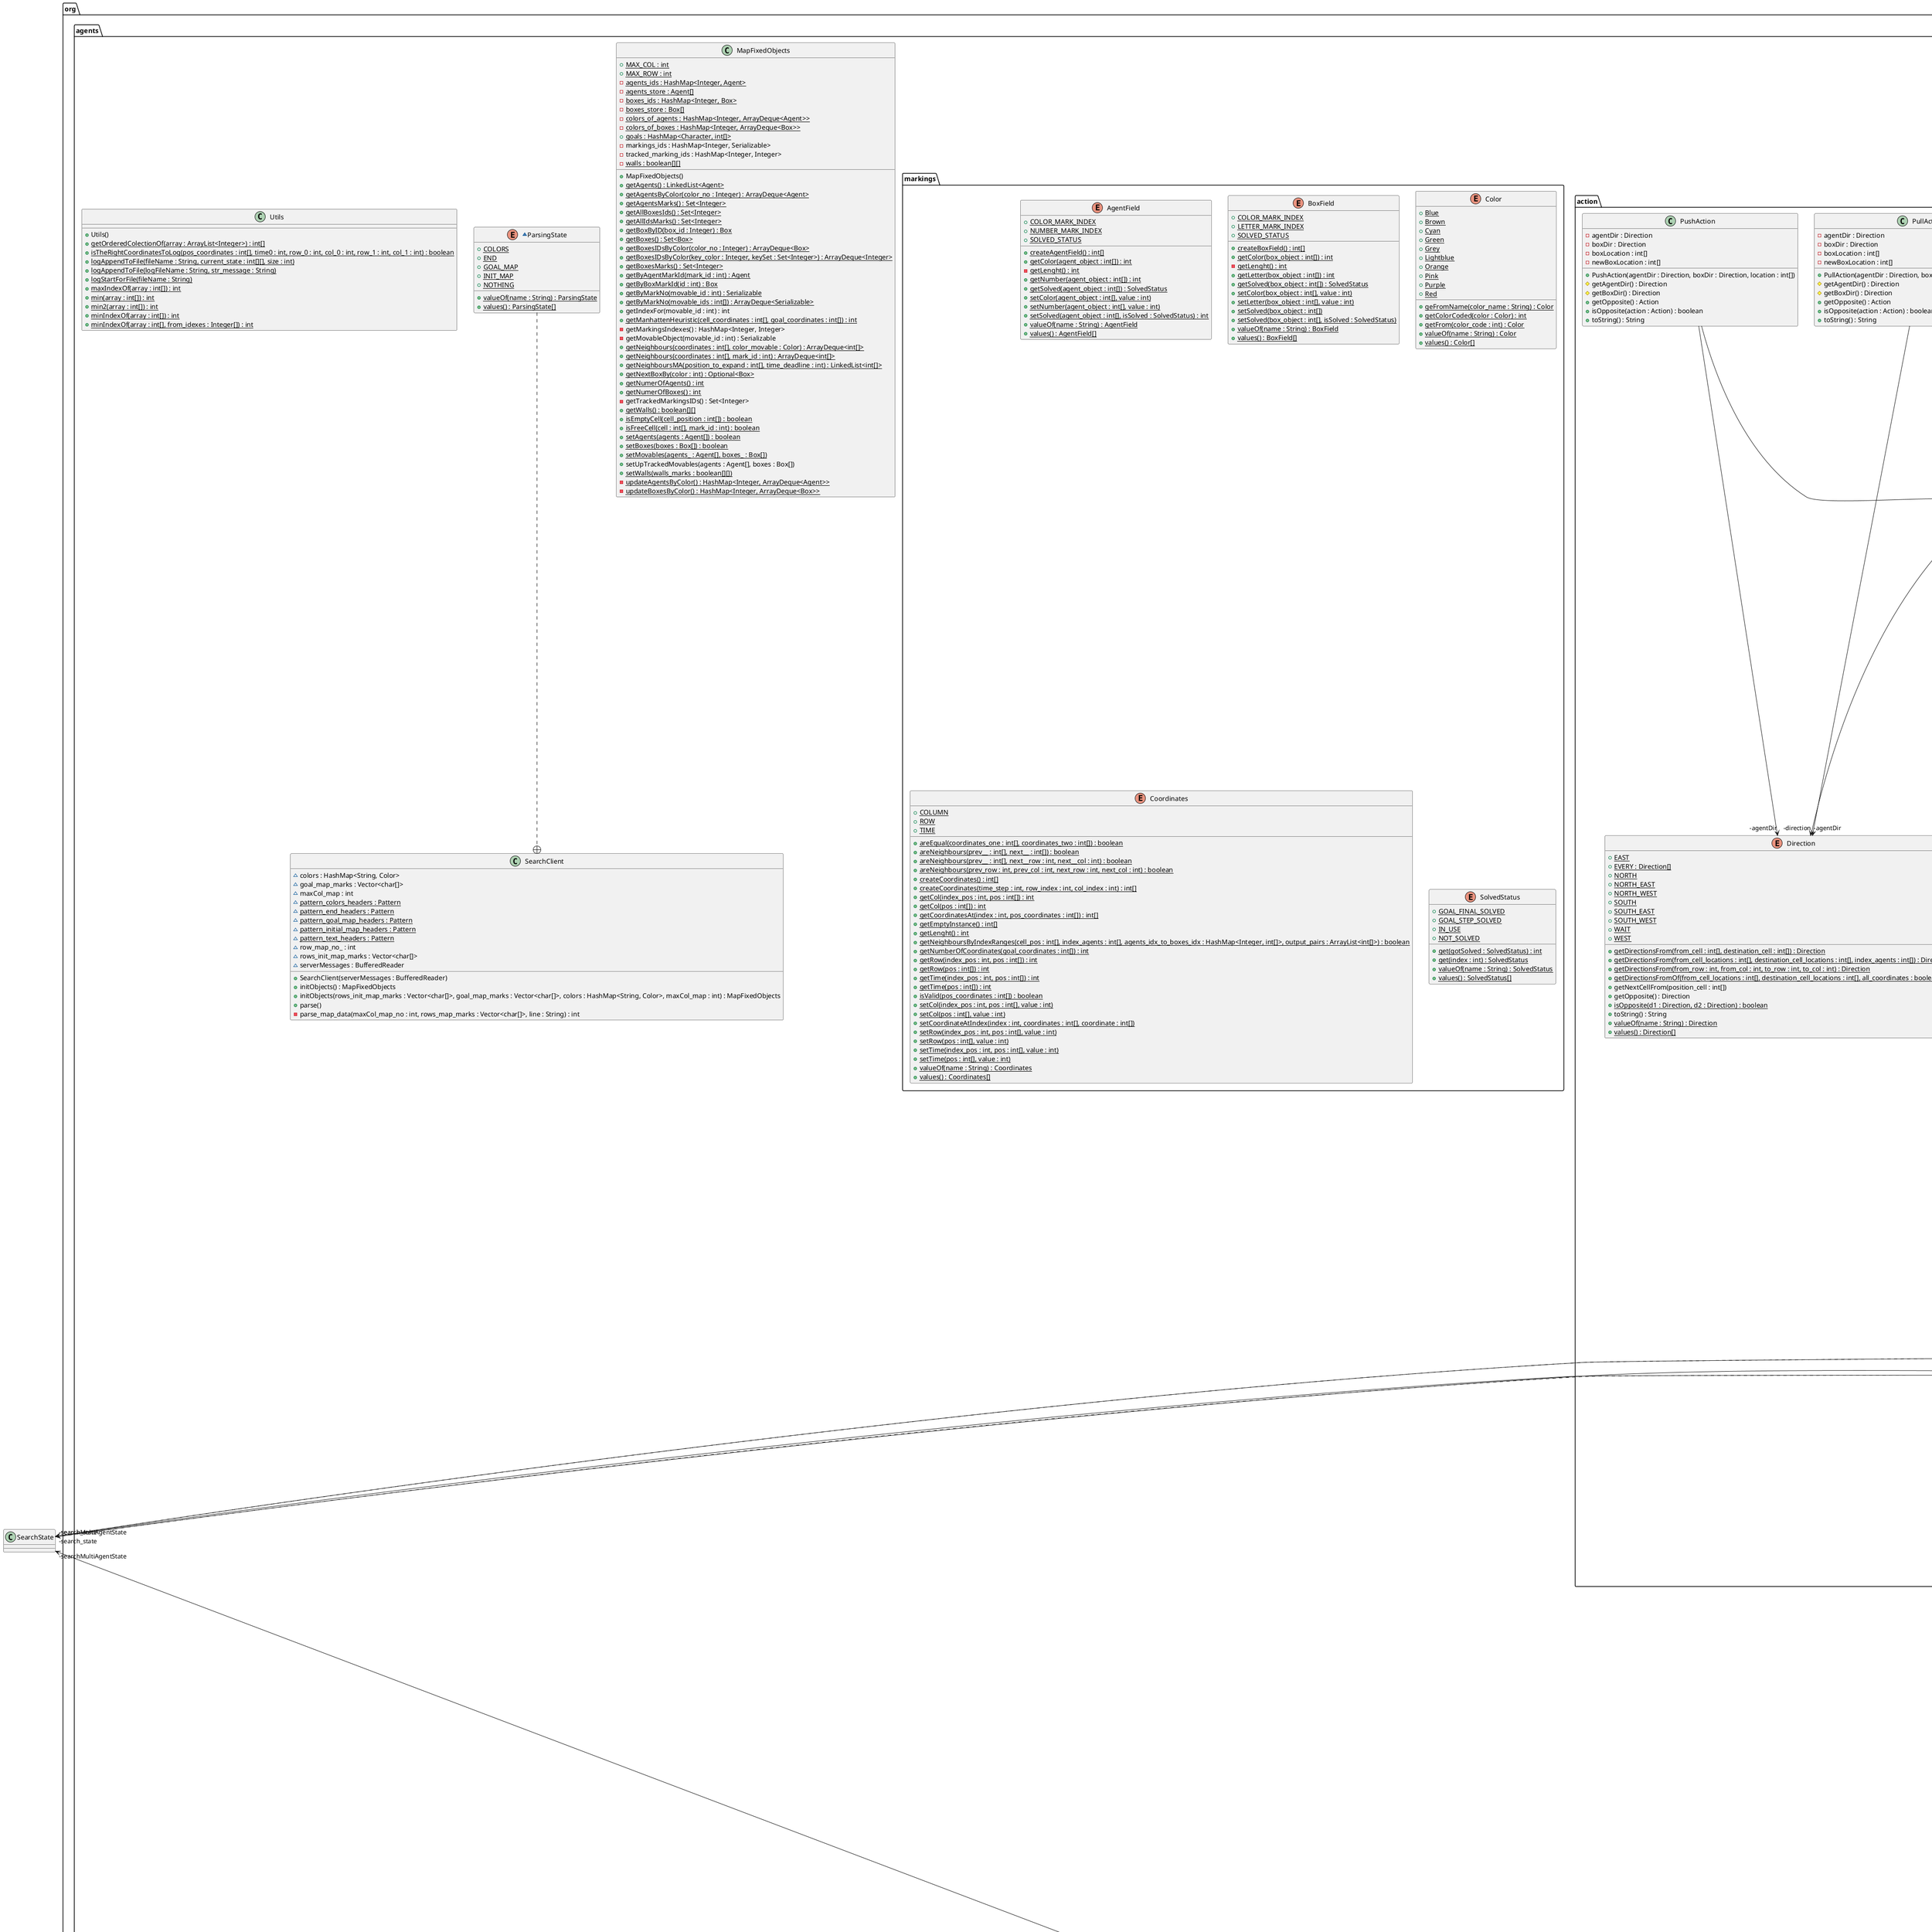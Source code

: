 @startuml
package org.agents.planning {
  class GroupIndependenceDetection {
    - colided_ids : int[]
    - conflict_avoidance_checking_rules : ConflictAvoidanceCheckingRules
    - conflict_avoidance_table : ConflictAvoidanceTable
    - first_collide : int {static}
    - group_search_strategy : GroupSearch
    - pathProcessing : PathProcessing
    - scheduling_group : SearchScheduled
    - second_collide : int {static}
    + GroupIndependenceDetection(trackedGroups : TrackedGroups)
    - getFirstColide() : int
    - getSecondColide() : int
    - isColide() : boolean
    + runIndependenceDetection() : boolean
  }
  class GroupSearch {
    - conflict_avoidance_checking_rules : ConflictAvoidanceCheckingRules
    - in_process_tracked_groups : ArrayDeque<TrackedGroups>
    - root_tracked_group : TrackedGroups
    - scheduling_group : SearchScheduled
    - search_state : SearchState
    - search_task_independence_detection : SearchTaskResult
    + GroupSearch(trackedGroups : TrackedGroups)
    + getConflictAvoidanceCheckingRules() : ConflictAvoidanceCheckingRules
    - getSearchMATaskResult(sched_group : SearchScheduled, conflicting_group : int[], conflicting_paths : int[][][]) : SearchTaskResult
    + runAgentsBoxesSearchMA(sched_group : SearchScheduled, conflicting_group : int[], conflicting_paths : int[][][]) : SearchTaskResult
    + runAgentsSearchMA(sched_group : SearchScheduled, conflicting_group : int[], conflicting_paths : int[][][]) : SearchTaskResult
    + runGroupIndependenceDetection(sched_group : SearchScheduled) : SearchTaskResult
    - runGroupIndependenceDetection(sched_group : SearchScheduled, conflicting_group : int[], conflicting_paths : int[][][]) : SearchTaskResult
    + runGroupSearch(sched_group : SearchScheduled, conflicting_group : int[], conflicting_paths : int[][][]) : SearchTaskResult
    - setNextTracked(start_group_agents : int[])
    - setSearchState(searchState : SearchState)
    - setUpIndependenceDetection()
  }
  class SearchStrategy {
    ~ avoidanceCheckingRules : ConflictAvoidanceCheckingRules
    - movablesScheduling : MovablesScheduling
    + SearchStrategy(movablesScheduling : MovablesScheduling, synchronised_time : Synchronization)
    + getPathsSequencial() : ArrayDeque<ListIterator<String>>
    + runDescenteralizedSearch() : TaskScheduled
    + runSearch(searchEngine : SearchEngineSA, movable_id : int) : SearchTaskResult
  }
}
package org.agents.action {
  abstract class Action {
    - agentLocation : int[]
    - newAgentLocation : int[]
    - type : ActionType
    # Action(type : ActionType, agentLocation : int[], newAgentLocation : int[])
    + EveryBox(agentLocation : int[], exceptAction : Action) : List<Action> {static}
    + EveryMove(agentLocation : int[], exceptAction : Action) : Stack<Action> {static}
    + getAgentLocation() : int[]
    + getNewAgentLocation() : int[]
    + getOpposite() : Action {abstract}
    + getType() : ActionType
    + isOpposite(Action) : boolean {abstract}
    + toString() : String {abstract}
  }
  enum ActionType {
    + MOVE {static}
    + PULL {static}
    + PUSH {static}
    + SKIP {static}
    + valueOf(name : String) : ActionType {static}
    + values() : ActionType[] {static}
  }
  class CellLocation {
    + CellLocation()
    - getX(point : long) : int {static}
    - getY(point : long) : int {static}
    - point(x : int, y : int) : long {static}
  }
  ~class ConflictingPair {
    + ConflictingPair(x : short, y : short)
  }
  ~class CoordinateOf3 {
    + CoordinateOf3(x : byte, y : byte, z : byte)
  }
  enum Direction {
    + EAST {static}
    + EVERY : Direction[] {static}
    + NORTH {static}
    + NORTH_EAST {static}
    + NORTH_WEST {static}
    + SOUTH {static}
    + SOUTH_EAST {static}
    + SOUTH_WEST {static}
    + WAIT {static}
    + WEST {static}
    + getDirectionsFrom(from_cell : int[], destination_cell : int[]) : Direction {static}
    + getDirectionsFrom(from_cell_locations : int[], destination_cell_locations : int[], index_agents : int[]) : Direction[] {static}
    + getDirectionsFrom(from_row : int, from_col : int, to_row : int, to_col : int) : Direction {static}
    + getDirectionsFromOf(from_cell_locations : int[], destination_cell_locations : int[], all_coordinates : boolean) : Direction[] {static}
    + getNextCellFrom(position_cell : int[])
    + getOpposite() : Direction
    + isOpposite(d1 : Direction, d2 : Direction) : boolean {static}
    + toString() : String
    + valueOf(name : String) : Direction {static}
    + values() : Direction[] {static}
  }
  class Location {
    - cell_coordinates : int[]
    + Location(cell_coordinates : int[])
    + getCoordinates() : int[]
    + getX() : int
    + getY() : int
    + newLocation(cell_position : int[], next_direction : Direction) : int[] {static}
  }
  class MoveAction {
    - direction : Direction
    + MoveAction(next_direction : Direction, cell_position : int[])
    + getOpposite() : Action
    + isOpposite(action : Action) : boolean
    + toString() : String
  }
  ~class Pair2 {
    - pair : int
    + Pair2(x : short, y : short)
    + getFirst() : short
    + getPair() : int
    + getSecond() : short
  }
  ~class PairOf3 {
    - pair : int
    + PairOf3(x : byte, y : byte, z : byte)
    + getFirst() : byte
    + getPair() : int
    + getSecond() : byte
    + getThird() : byte
  }
  class PullAction {
    - agentDir : Direction
    - boxDir : Direction
    - boxLocation : int[]
    - newBoxLocation : int[]
    + PullAction(agentDir : Direction, boxDir : Direction, location : int[])
    # getAgentDir() : Direction
    # getBoxDir() : Direction
    + getOpposite() : Action
    + isOpposite(action : Action) : boolean
    + toString() : String
  }
  class PushAction {
    - agentDir : Direction
    - boxDir : Direction
    - boxLocation : int[]
    - newBoxLocation : int[]
    + PushAction(agentDir : Direction, boxDir : Direction, location : int[])
    # getAgentDir() : Direction
    # getBoxDir() : Direction
    + getOpposite() : Action
    + isOpposite(action : Action) : boolean
    + toString() : String
  }
}
package org.agents {
  class Agent {
    - coordinates : int[]
    - goal_stop_coordinates : int[]
    - goals : ArrayDeque<int[]>
    - markings_field : int[]
    - solved_goals : ArrayList<int[]>
    + Agent(number_mark : int, color_mark : int)
    + addGoalPosition(next_goal_cell : int[])
    + getColor() : int
    + getColumnPosition() : int
    + getCoordinates() : int[]
    + getGoalStopPosition() : int[]
    + getNextGoal() : int[]
    + getNumberMark() : int
    + getRowPosition() : int
    + getSolvedStatus() : SolvedStatus
    + getTimePosition() : int
    + setCoordinatesPosition(pos_coordinates : int[])
    + setCoordinatesPosition(row : int, col : int)
    + setGoalStopPosition(goal : int[])
    + setGoalStopPosition(goal_row : int, goal_column : int)
    + setSolvedStatus(stepSolved : SolvedStatus)
    + setTimePosition(step_time : int)
    + updatePositionCoordinates() : boolean
    - valid(pos : int) : boolean
  }
  class Box {
    - COST_G : int {static}
    - COST_HEURISTIC : int {static}
    - box_costs : int[]
    - box_goal_coordinates : int[]
    - box_object : int[]
    - box_object_coordinates : int[]
    - neighbour_position : int[]
    + Box(letter_mark : char, color_mark : int)
    + addNeighbourGoal(next_goal_cell : int[])
    + getColor() : int
    + getColumnPosition() : int
    + getCoordinates() : int[]
    + getCostHeuristic() : int
    + getGoalPosition() : int[]
    + getLetterMark() : int
    + getNeighbourGoal() : int[]
    + getRowPosition() : int
    + getSolvedStatus() : SolvedStatus
    + getTimeStep() : int
    + setColumnPosition(pos : int)
    + setGoalPosition(goal_row : int, goal_column : int)
    + setRowPosition(pos : int)
    + setSolvedStatus(solvedStatus : SolvedStatus) : boolean
    + setTimeStep(step_time : int)
    - valid(pos : int) : boolean
  }
  class MapFixedObjects {
    + MAX_COL : int {static}
    + MAX_ROW : int {static}
    - agents_ids : HashMap<Integer, Agent> {static}
    - agents_store : Agent[] {static}
    - boxes_ids : HashMap<Integer, Box> {static}
    - boxes_store : Box[] {static}
    - colors_of_agents : HashMap<Integer, ArrayDeque<Agent>> {static}
    - colors_of_boxes : HashMap<Integer, ArrayDeque<Box>> {static}
    + goals : HashMap<Character, int[]> {static}
    - markings_ids : HashMap<Integer, Serializable>
    - tracked_marking_ids : HashMap<Integer, Integer>
    - walls : boolean[][] {static}
    + MapFixedObjects()
    + getAgents() : LinkedList<Agent> {static}
    + getAgentsByColor(color_no : Integer) : ArrayDeque<Agent> {static}
    + getAgentsMarks() : Set<Integer> {static}
    + getAllBoxesIds() : Set<Integer> {static}
    + getAllIdsMarks() : Set<Integer> {static}
    + getBoxByID(box_id : Integer) : Box {static}
    + getBoxes() : Set<Box> {static}
    + getBoxesIDsByColor(color_no : Integer) : ArrayDeque<Box> {static}
    + getBoxesIDsByColor(key_color : Integer, keySet : Set<Integer>) : ArrayDeque<Integer> {static}
    + getBoxesMarks() : Set<Integer> {static}
    + getByAgentMarkId(mark_id : int) : Agent {static}
    + getByBoxMarkId(id : int) : Box {static}
    + getByMarkNo(movable_id : int) : Serializable {static}
    + getByMarkNo(movable_ids : int[]) : ArrayDeque<Serializable> {static}
    + getIndexFor(movable_id : int) : int
    + getManhattenHeuristic(cell_coordinates : int[], goal_coordinates : int[]) : int {static}
    - getMarkingsIndexes() : HashMap<Integer, Integer>
    - getMovableObject(movable_id : int) : Serializable
    + getNeighbours(coordinates : int[], color_movable : Color) : ArrayDeque<int[]> {static}
    + getNeighbours(coordinates : int[], mark_id : int) : ArrayDeque<int[]> {static}
    + getNeighboursMA(position_to_expand : int[], time_deadline : int) : LinkedList<int[]> {static}
    + getNextBoxBy(color : int) : Optional<Box> {static}
    + getNumerOfAgents() : int {static}
    + getNumerOfBoxes() : int {static}
    - getTrackedMarkingsIDs() : Set<Integer>
    + getWalls() : boolean[][] {static}
    + isEmptyCell(cell_position : int[]) : boolean {static}
    + isFreeCell(cell : int[], mark_id : int) : boolean {static}
    + setAgents(agents : Agent[]) : boolean {static}
    + setBoxes(boxes : Box[]) : boolean {static}
    + setMovables(agents_ : Agent[], boxes_ : Box[]) {static}
    + setUpTrackedMovables(agents : Agent[], boxes : Box[])
    + setWalls(walls_marks : boolean[][]) {static}
    - updateAgentsByColor() : HashMap<Integer, ArrayDeque<Agent>> {static}
    - updateBoxesByColor() : HashMap<Integer, ArrayDeque<Box>> {static}
  }
  class SearchClient {
    ~ colors : HashMap<String, Color>
    ~ goal_map_marks : Vector<char[]>
    ~ maxCol_map : int
    ~ pattern_colors_headers : Pattern {static}
    ~ pattern_end_headers : Pattern {static}
    ~ pattern_goal_map_headers : Pattern {static}
    ~ pattern_initial_map_headers : Pattern {static}
    ~ pattern_text_headers : Pattern {static}
    ~ row_map_no_ : int
    ~ rows_init_map_marks : Vector<char[]>
    ~ serverMessages : BufferedReader
    + SearchClient(serverMessages : BufferedReader)
    + initObjects() : MapFixedObjects
    + initObjects(rows_init_map_marks : Vector<char[]>, goal_map_marks : Vector<char[]>, colors : HashMap<String, Color>, maxCol_map : int) : MapFixedObjects
    + parse()
    - parse_map_data(maxCol_map_no : int, rows_map_marks : Vector<char[]>, line : String) : int
  }
  ~enum ParsingState {
    + COLORS {static}
    + END {static}
    + GOAL_MAP {static}
    + INIT_MAP {static}
    + NOTHING {static}
    + valueOf(name : String) : ParsingState {static}
    + values() : ParsingState[] {static}
  }
  class Utils {
    + Utils()
    + getOrderedColectionOf(array : ArrayList<Integer>) : int[] {static}
    + isTheRightCoordinatesToLog(pos_coordinates : int[], time0 : int, row_0 : int, col_0 : int, row_1 : int, col_1 : int) : boolean {static}
    + logAppendToFile(fileName : String, current_state : int[][], size : int) {static}
    + logAppendToFile(logFileName : String, str_message : String) {static}
    + logStartForFile(fileName : String) {static}
    + maxIndexOf(array : int[]) : int {static}
    + min(array : int[]) : int {static}
    + min2(array : int[]) : int {static}
    + minIndexOf(array : int[]) : int {static}
    + minIndexOf(array : int[], from_idexes : Integer[]) : int {static}
  }
}
package org.agents.searchengine {
  class PathProcessing {
    + MoveAction : String {static}
    + PullAction : String {static}
    + PushAction : String {static}
    - clock_time : int
    + PathProcessing()
    - getBoxMoves(agent : Agent, agent_cell : int[], box_path : ArrayDeque<int[]>) : ArrayList<String>
    + getMAAgentBoxesMoves(searchTaskResult : SearchTaskResult) : ArrayList<String[]>
    - getMAAgentMoves(path : ArrayDeque<int[]>) : ArrayList<String>
    + getMAAgentMoves(path : ArrayDeque<int[]>, index_agents : int[]) : ArrayList<String[]>
    + getValidAgentsGoalCoordinates(searchTaskResult : SearchTaskResult) : int[]
    + get_moves_agent_goal(agent : Agent, searchEngine : SearchEngineSA) : ArrayList<String>
    + get_moves_agent_goal(agent : Agent, searchEngineSANormal : SearchEngineSANormal) : ArrayList<String>
    + outputPathsMA(agents_paths : ArrayDeque<int[]>) : ArrayList<String[]>
    + resetTimeSteps(new_path_one : ArrayDeque<int[]>)
    - selectCellForAgent(next_neighbours : Stream<int[]>) : int[]
  }
  class SearchEngineOD {
    - frontier : PriorityQueue<int[][]> {static}
    - path : ArrayDeque<int[]>
    ~ path_normal : ArrayDeque<int[]>
    + SearchEngineOD(scheduling_group : SearchScheduled, conflictAvoidanceCheckingRules : ConflictAvoidanceCheckingRules, searchMultiAgentState : SearchState)
    + getGoalsCoordinatesOfGroup() : int[]
    + getHeuristic(cell_coordinates : int[], goal_coordinates : int[]) : int {static}
    + getPath() : SearchTaskResult
    + getPathCost() : int
    + getStartCoordinatesOfGroup() : int[]
    + isPathFound() : boolean
    + runOperatorDecomposition()
  }
  class SearchEngineSA {
    - COST_NEXT_CELL : int {static}
    - conflict_avoidance_checking_rules : ConflictAvoidanceCheckingRules {static}
    - frontier : PriorityQueue<int[][]> {static}
    - path_found : ArrayDeque<int[]>
    ~ searched_mark_id : int {static}
    + SearchEngineSA(conflictAvoidanceCheckingRules : ConflictAvoidanceCheckingRules)
    ~ getCostCoordinate(cell_coordinate : int[], new_g_cost : int) : int {static}
    ~ getHeuristic(cell_coordinate : int[], goal_coordinate : int[]) : int {static}
    + getPath() : SearchTaskResult
    + getPathCost() : int
    - getProcessedPath() : ArrayDeque<int[]>
    + isPathFound() : boolean
    + runAstar(agent : Agent)
    + runAstar(box : Box)
    - runAstar(mark_id : int, start_coordinates : int[], goal_coordinates : int[])
  }
  enum SearchMAState {
    + ARRAYCOSTS {static}
    + ARRAYPOS {static}
    ~ createDummyState(number_movables : int) : int[][] {static}
    + createNew(cell_coordinates : int[], total_gcost : int, f_value : int) : int[][] {static}
    ~ createStartState(movables : ArrayDeque<int[]>) : int[][] {static}
    + getColumn(index_pos : int, pos : int[]) : int {static}
    - getCostsIndex() : int {static}
    + getFCost(state : int[][]) : int {static}
    + getGCost(state : int[][]) : int {static}
    - getLocationIndex() : int {static}
    + getPositionHashed(state : int[][]) : int {static}
    - getPropsLenth() : int {static}
    + getRow(index_pos : int, pos : int[]) : int {static}
    + getStateCoordinates(state : int[][]) : int[] {static}
    + getStateUpdatedOf(prev_state : int[][], coordinates_index : int, cell_coordinates : int[], time_step : int, total_gcost : int, f_value : int) : int[] {static}
    + getTime(index_pos : int, pos : int[]) : int {static}
    + getTimeStep(movable_index : int, state : int[][]) : int {static}
    + getXCoordinate(movable_index : int, state : int[][]) : int {static}
    + getYCoordinate(movable_index : int, state : int[][]) : int {static}
    - setCostF(state : int[][], f_value : int) {static}
    - setCostG(state : int[][], total_gcost : int) {static}
    + setTimeStep(state : int[][], time_step : int) {static}
    + valueOf(name : String) : SearchMAState {static}
    + values() : SearchMAState[] {static}
  }
  ~enum Costs {
    + COST_F {static}
    + COST_G {static}
    + valueOf(name : String) : Costs {static}
    + values() : Costs[] {static}
  }
  enum SearchSAState {
    + ARRAYCOSTS {static}
    + ARRAYPOS {static}
    + createDummyState() : int[][] {static}
    + createNew(cell_coordinates : int[], total_gcost : int, f_value : int) : int[][] {static}
    - getCostsIndex() : int {static}
    + getFCost(state : int[][]) : int {static}
    + getGCost(state : int[][]) : int {static}
    - getLocationIndex() : int {static}
    + getPositionHashed(state : int[][]) : int {static}
    - getPropsLenth() : int {static}
    + getStateCoordinates(state : int[][]) : int[] {static}
    + getTimeStep(state : int[][]) : int {static}
    + getXCoordinate(state : int[][]) : int {static}
    + getYCoordinate(state : int[][]) : int {static}
    - setCostF(state : int[][], f_value : int) {static}
    - setCostG(state : int[][], total_gcost : int) {static}
    + valueOf(name : String) : SearchSAState {static}
    + values() : SearchSAState[] {static}
  }
  class SearchTaskResult {
    + INDEX_OF_AGENTS : int {static}
    + INDEX_OF_GROUP : int {static}
    + START_GROUP_AGENTS : int {static}
    - agents_idxs_to_boxes_idxs : HashMap<Integer, int[]>
    - conflicts : ArrayList<int[]>
    - goals_coordinates_of_group : int[]
    - index_agents : int[]
    - path : ArrayDeque<int[]>
    - start_coordinates_of_group : int[]
    - start_group : int[]
    - total_group : int[][]
    - tracked_groups : TrackedGroups
    - unique_id : UUID
    + SearchTaskResult(path : ArrayDeque<int[]>)
    + addGoalCoordinates(goalsCoordinatesOfGroup : int[])
    + addLastConflict(last_conflicts : ArrayList<int[]>)
    + addStartCoordinates(startCoordinatesOfGroup : int[])
    + getAgentstIdxsToBoxesIdxs() : HashMap<Integer, int[]>
    + getPath() : ArrayDeque<int[]>
    + getStartGroupAgents() : int[]
    + getTotalGroup() : int[][]
    + getUUID(uniqueID : UUID) : UUID
    + setAgentstIdxsToBoxesIdxs(agentsIdxsToBoxesIdxs : HashMap<Integer, int[]>)
    + setGroup(startGroup : int[])
    + setIndexAgents(indexAgents : int[])
    + setTotalGroup(totalGroup : int[][])
    + setTrackedGroup(trackedGroups : TrackedGroups)
    + setUUID(uniqueID : UUID)
  }
  class StateSearchMAFactory {
    ~ COST_NEXT_CELL : int {static}
    + F_COST : int {static}
    + G_COST : int {static}
    + IN_HEAP : int {static}
    ~ STATE_INTERMEDIATE : int {static}
    ~ STATE_STANDARD : int {static}
    - agent_boxes_to_avoid : HashMap<Integer, Set<Integer>> {static}
    - all_agents_indexes : HashMap<Integer, Integer> {static}
    - all_agents_to_boxes : HashMap<Integer, Set<Integer>> {static}
    - all_boxes_indexes : HashMap<Integer, Integer> {static}
    - all_boxes_to_agents : HashMap<Integer, Set<Integer>> {static}
    - came_from : HashMap<int[], int[]> {static}
    - closed_states : int[][][][] {static}
    - closed_states_MA : HashMap<Integer, Integer> {static}
    - conflict_avoidance_checking_rules : ConflictAvoidanceCheckingRules {static}
    - cost_so_far : int[][][][] {static}
    - goals_coordinates : int[] {static}
    - goals_neighbours : HashMap<Integer, ArrayList<int[]>> {static}
    - group_marks_ids : int[] {static}
    - heuristic_intermediate_coordinates_output : int[] {static}
    - heuristic_standard_coordinates_output : int[] {static}
    - index_boxes : int[] {static}
    - index_map_cells : int[][] {static}
    - index_positions_to_agent_boxes_to_avoid : int[] {static}
    - intermediate_node_costs : int[][] {static}
    - list_boxes_coord_to_avoid : ArrayList<HashMap<Integer, int[]>> {static}
    ~ number_of_movables : int {static}
    ~ searchMultiAgentState : SearchState {static}
    - standard_node_costs : int[][] {static}
    - start_coordinates : int[] {static}
    - state : int[][] {static}
    + StateSearchMAFactory()
    - addPullConstraint(box_index : Integer, pull_move_cell : int[], standard_to_conflicts : ArrayList<SimulationConflict>) {static}
    + addToClosedSet(state : int[][]) {static}
    + addToClosedTimeSet(state : int[][]) {static}
    + avoidCoordinate(searchMultiAgentState : SearchState, neighbours : LinkedList<int[]>, coordinates_to_avoid : int[])
    + createClosedSet() {static}
    + createClosedTimeSet() {static}
    + createDummyState() : int[][] {static}
    + createStartState(cell_coordinates : int[], total_gcost : int) : int[][] {static}
    + createStatesCameFrom() {static}
    + expandIntermediateState(state : int[][], standard_to_conflicts : ArrayList<SimulationConflict>) : ArrayDeque<int[][]> {static}
    + expandIntermediateStateWithAgents(pos_coordinates : int[], intermediate_node_costs : int[][], standard_to_conflicts : ArrayList<SimulationConflict>) : ArrayDeque<int[][]> {static}
    + expandIntermediateStateWithAgentsAndBoxes(pos_coordinates : int[], intermediate_node_costs : int[][], standard_to_conflicts : ArrayList<SimulationConflict>) : ArrayDeque<int[][]> {static}
    + expandStandardState(state : int[][], standard_to_conflicts : ArrayList<SimulationConflict>) : ArrayDeque<int[][]> {static}
    - expandStandardStateForAgentsAndBoxesMultiple(pos_coordinates : int[], g_cost : int, f_cost : int, standard_to_conflicts : ArrayList<SimulationConflict>) : ArrayDeque<int[][]> {static}
    + expandStandardStateWithAgents(pos_coordinates : int[], standard_node_costs : int[][], standard_to_conflicts : ArrayList<SimulationConflict>) : ArrayDeque<int[][]> {static}
    + expandStandardStateWithAgentsAndBoxes(pos_coordinates : int[], standard_node_costs : int[][], standard_to_conflicts : ArrayList<SimulationConflict>) : ArrayDeque<int[][]> {static}
    - expandStateStartingWithAgents(index_to_expand : int, pos_coordinates : int[], standard_node_costs : int[][], standard_to_conflicts : ArrayList<SimulationConflict>) : ArrayDeque<int[][]> {static}
    + expandStateStartingWithBoxes(coord_to_expand : int, pos_coordinates : int[], waiting_candidates : ArrayList<Integer>, intermediate_node_costs : int[][], standard_to_conflicts : ArrayList<SimulationConflict>) : ArrayDeque<int[][]> {static}
    - getBoxesCoordToAvoid(index_to_expand : int) : HashMap<Integer, int[]> {static}
    + getBoxesToAvoid(index_to_expand : int, position_to_expand : int[], pos_coordinates : int[]) : HashMap<Integer, int[]>
    + getCameFrom(stateCoordinates : int[]) : int[] {static}
    + getCellCoordinates(state : int[][]) : int[] {static}
    + getGCost(state : int[][]) : int {static}
    + getGoalsCoordinatesGroup() : int[] {static}
    + getHeuristcOf(cell_coordinates : int[]) : int {static}
    + getHeuristcsMovablesOf(cell_coordinates : int[], heuristic_coordinates_output : int[]) : int {static}
    + getHeuristic(cell_coordinates : int[], goal_coordinates : int[]) : int {static}
    + getHeuristic(y : int, x : int, y_goal : int, x_goal : int) : int {static}
    + getStartCoordinatesGroup() : int[] {static}
    + getStartGroup() : int[] {static}
    - getStateHeuristcManhatten(cell_coordinates : int[]) : int {static}
    - getTimeStep(movable_index : int, state : int[][]) : int {static}
    - getXCoordinate(movable_index : int, state : int[][]) : int {static}
    - getYCoordinate(movable_index : int, state : int[][]) : int {static}
    + initIntermediateNodeCosts() {static}
    + initStandardNodeCosts() {static}
    + isGoal(state_coordinates : int[]) : boolean {static}
    + isInClosedSet(state : int[][]) : boolean {static}
    + isInClosedTimeSet(coordinates : int[]) : boolean {static}
    + isInCostSoFarUnused(next_pos : int[]) : boolean {static}
    + isIntermediateNode(pos_coordinates : int[]) : boolean {static}
    + isStandardNode(pos_coordinates : int[]) : boolean {static}
    + putCostSoFarUnused(state : int[][]) {static}
    + removeCameFrom(next_key2 : int[], next_key : int[]) : boolean {static}
    + setAvoidanceCheckingRules(conflictAvoidanceCheckingRules : ConflictAvoidanceCheckingRules) {static}
    + setConflictsStandardStateExpansion(index_to_expand : int, pos_coordinates : int[], cell_pos_neighbour : int[], standard_to_conflicts : ArrayList<SimulationConflict>) {static}
    - setConflictsStandardStateExpansionForAgentsAndBoxesMultiple(indexes_to_expand : ArrayList<Integer>, pos_coordinates : int[], cell_pos_neighbours : ArrayList<int[]>, standard_to_conflicts : ArrayList<SimulationConflict>) {static}
    + setIndexBoxes(indexBoxes : int[]) {static}
    + setStartGroup(start_group : int[], startCoordinates : int[], goalsCoordinates : int[], goalsNeighbours : HashMap<Integer, ArrayList<int[]>>) {static}
    - setUpAgentsWithBoxesFromGroup() {static}
    - setUpBoxesCoordToAvoid() {static}
    + updateCameFromPrevCell(came_from : HashMap<Integer, int[]>, state : int[][], previouse_coordinates : int[][]) {static}
    + updateCameFromPrevCell(state : int[][], previouse_coordinates : int[]) {static}
    + updateCameFromPrevCell2(state : int[][], previouse_coordinates : int[][]) {static}
    + updateIntermediateNodeCosts(state : int[][]) : int[][] {static}
    + updateStandardNodeCosts(state : int[][]) : int[][] {static}
    - validateNeighbourOfGoal(pos_coordinates : int[], index_to_expand : int, position_to_expand : int[], neighbours : LinkedList<int[]>) {static}
  }
  enum SearchState {
    + AGENTS_AND_BOXES {static}
    + AGENTS_ONLY {static}
    + AVOIDING_GOALS {static}
    + valueOf(name : String) : SearchState {static}
    + values() : SearchState[] {static}
  }
  ~class StateSearchSAFactory {
    + F_COST : int {static}
    + G_COST : int {static}
    + IN_HEAP : int {static}
    - closed_states : int[][][] {static}
    - cost_so_far : int[][][] {static}
    - goals_coordinates : int[] {static}
    - start_coordinates : int[] {static}
    - state : int[][] {static}
    ~ StateSearchSAFactory()
    + addToClosedSet(state : int[][]) {static}
    + createClosedSet() {static}
    + createCostSoFar() {static}
    + createDummyState() : int[][] {static}
    + createState(cell_coordinates : int[], total_gcost : int, goal_coordinates : int[]) : int[][] {static}
    + createState(cell_neighbour : int[], neighbour_gcost : int, f_value : int) : int[][] {static}
    + getCellCoordinates(state : int[][]) : int[] {static}
    + getCostSoFar(next_ : int[]) : int[] {static}
    + getGCost(state : int[][]) : int {static}
    + getGoalsCoordinatesOfGroup() : int[] {static}
    + getStartCoordinatesOfGroup() : int[] {static}
    - getTimeStep(state : int[][]) : int {static}
    - getXCoordinate(state : int[][]) : int {static}
    - getYCoordinate(state : int[][]) : int {static}
    + isGoal(state_coordinates : int[], goal_coordinates : int[]) : boolean {static}
    + isInClosedSet(coordinate : int[], new_g_cost : int) : boolean {static}
    + isInClosedSetWithDeadline(coordinates : int[]) : boolean {static}
    + isInCostSoFar(next_pos : int[]) : boolean {static}
    + isInHeap(next_ : int[][]) : boolean {static}
    + mark_state_inqueue(state : int[][], is_in_heap : boolean) {static}
    + putCostSoFar(next_pos : int[], g_cost : int, f_cost : int, is_in_heap : boolean) {static}
    + putCostSoFar(state : int[][]) {static}
    + setGoalsCoordinatesOfGroup(goalCoordinates : int[]) {static}
    + setStartCoordinatesGroup(startCoordinates : int[]) {static}
    + updateCameFromPrevCell(came_from : HashMap<int[], int[]>, state : int[][], previouse_coordinates : int[][]) {static}
  }
}
package org.agents.markings {
  enum AgentField {
    + COLOR_MARK_INDEX {static}
    + NUMBER_MARK_INDEX {static}
    + SOLVED_STATUS {static}
    + createAgentField() : int[] {static}
    + getColor(agent_object : int[]) : int {static}
    - getLenght() : int {static}
    + getNumber(agent_object : int[]) : int {static}
    + getSolved(agent_object : int[]) : SolvedStatus {static}
    + setColor(agent_object : int[], value : int) {static}
    + setNumber(agent_object : int[], value : int) {static}
    + setSolved(agent_object : int[], isSolved : SolvedStatus) : int {static}
    + valueOf(name : String) : AgentField {static}
    + values() : AgentField[] {static}
  }
  enum BoxField {
    + COLOR_MARK_INDEX {static}
    + LETTER_MARK_INDEX {static}
    + SOLVED_STATUS {static}
    + createBoxField() : int[] {static}
    + getColor(box_object : int[]) : int {static}
    - getLenght() : int {static}
    + getLetter(box_object : int[]) : int {static}
    + getSolved(box_object : int[]) : SolvedStatus {static}
    + setColor(box_object : int[], value : int) {static}
    + setLetter(box_object : int[], value : int) {static}
    + setSolved(box_object : int[]) {static}
    + setSolved(box_object : int[], isSolved : SolvedStatus) {static}
    + valueOf(name : String) : BoxField {static}
    + values() : BoxField[] {static}
  }
  enum Color {
    + Blue {static}
    + Brown {static}
    + Cyan {static}
    + Green {static}
    + Grey {static}
    + Lightblue {static}
    + Orange {static}
    + Pink {static}
    + Purple {static}
    + Red {static}
    + geFromName(color_name : String) : Color {static}
    + getColorCoded(color : Color) : int {static}
    + getFrom(color_code : int) : Color {static}
    + valueOf(name : String) : Color {static}
    + values() : Color[] {static}
  }
  enum Coordinates {
    + COLUMN {static}
    + ROW {static}
    + TIME {static}
    + areEqual(coordinates_one : int[], coordinates_two : int[]) : boolean {static}
    + areNeighbours(prev__ : int[], next__ : int[]) : boolean {static}
    + areNeighbours(prev__ : int[], next__row : int, next__col : int) : boolean {static}
    + areNeighbours(prev_row : int, prev_col : int, next_row : int, next_col : int) : boolean {static}
    + createCoordinates() : int[] {static}
    + createCoordinates(time_step : int, row_index : int, col_index : int) : int[] {static}
    + getCol(index_pos : int, pos : int[]) : int {static}
    + getCol(pos : int[]) : int {static}
    + getCoordinatesAt(index : int, pos_coordinates : int[]) : int[] {static}
    + getEmptyInstance() : int[] {static}
    + getLenght() : int {static}
    + getNeighboursByIndexRanges(cell_pos : int[], index_agents : int[], agents_idx_to_boxes_idx : HashMap<Integer, int[]>, output_pairs : ArrayList<int[]>) : boolean {static}
    + getNumberOfCoordinates(goal_coordinates : int[]) : int {static}
    + getRow(index_pos : int, pos : int[]) : int {static}
    + getRow(pos : int[]) : int {static}
    + getTime(index_pos : int, pos : int[]) : int {static}
    + getTime(pos : int[]) : int {static}
    + isValid(pos_coordinates : int[]) : boolean {static}
    + setCol(index_pos : int, pos : int[], value : int) {static}
    + setCol(pos : int[], value : int) {static}
    + setCoordinateAtIndex(index : int, coordinates : int[], coordinate : int[]) {static}
    + setRow(index_pos : int, pos : int[], value : int) {static}
    + setRow(pos : int[], value : int) {static}
    + setTime(index_pos : int, pos : int[], value : int) {static}
    + setTime(pos : int[], value : int) {static}
    + valueOf(name : String) : Coordinates {static}
    + values() : Coordinates[] {static}
  }
  enum SolvedStatus {
    + GOAL_FINAL_SOLVED {static}
    + GOAL_STEP_SOLVED {static}
    + IN_USE {static}
    + NOT_SOLVED {static}
    + get(gotSolved : SolvedStatus) : int {static}
    + get(index : int) : SolvedStatus {static}
    + valueOf(name : String) : SolvedStatus {static}
    + values() : SolvedStatus[] {static}
  }
}
package org.agents.searchengine.normal {
  class SearchEngineSANormal {
    - COST_NEXT_CELL : int {static}
    - conflict_avoidance_checking_rules : ConflictAvoidanceCheckingRules {static}
    - frontier : PriorityQueue<int[][]> {static}
    - path : ArrayDeque<int[]>
    ~ searched_mark_id : int {static}
    + SearchEngineSANormal(conflictAvoidanceCheckingRules : ConflictAvoidanceCheckingRules)
    ~ getCostCoordinate(cell_coordinate : int[], new_g_cost : int) : int {static}
    ~ getHeuristic(cell_coordinate : int[], goal_coordinate : int[]) : int {static}
    + getPath() : ArrayDeque<int[]>
    + getPathCost() : int
    + isPathFound() : boolean
    + runAstar(agent : Agent)
    + runAstar(box : Box)
    - runAstar(mark_id : int, start_coordinates : int[], goal_coordinates : int[])
  }
  enum SearchSAStateNormal {
    + ARRAYCOSTS {static}
    + ARRAYPOS {static}
    + createDummyState() : int[][] {static}
    + createNew(cell_coordinates : int[], total_gcost : int, f_value : int) : int[][] {static}
    - getCostsIndex() : int {static}
    + getFCost(state : int[][]) : int {static}
    + getGCost(state : int[][]) : int {static}
    - getLocationIndex() : int {static}
    + getPositionHashed(state : int[][]) : int {static}
    - getPropsLenth() : int {static}
    + getStateCoordinates(state : int[][]) : int[] {static}
    + getTimeStep(state : int[][]) : int {static}
    + getXCoordinate(state : int[][]) : int {static}
    + getYCoordinate(state : int[][]) : int {static}
    - setCostF(state : int[][], f_value : int) {static}
    - setCostG(state : int[][], total_gcost : int) {static}
    + valueOf(name : String) : SearchSAStateNormal {static}
    + values() : SearchSAStateNormal[] {static}
  }
  ~enum Costs {
    + COST_F {static}
    + COST_G {static}
    + valueOf(name : String) : Costs {static}
    + values() : Costs[] {static}
  }
  ~class StateSearchSAFactoryNormal {
    + F_COST : int {static}
    + G_COST : int {static}
    + IN_HEAP : int {static}
    - closed_states : int[][][] {static}
    - cost_so_far : int[][][] {static}
    ~ searchState : SearchSAStateNormal
    - state : int[][] {static}
    ~ StateSearchSAFactoryNormal()
    + addToClosedSet(state : int[][]) {static}
    + createClosedSet() {static}
    + createCostSoFar() {static}
    + createDummyState() : int[][] {static}
    + createState(cell_coordinates : int[], total_gcost : int, goal_coordinates : int[]) : int[][] {static}
    + createState(cell_neighbour : int[], neighbour_gcost : int, f_value : int) : int[][] {static}
    + getCellCoordinates(state : int[][]) : int[] {static}
    + getCostSoFar(next_ : int[]) : int[] {static}
    + getGCost(state : int[][]) : int {static}
    - getTimeStep(state : int[][]) : int {static}
    - getXCoordinate(state : int[][]) : int {static}
    - getYCoordinate(state : int[][]) : int {static}
    + isGoal(state_coordinates : int[], goal_coordinates : int[]) : boolean {static}
    + isInClosedSet(coordinate : int[], new_g_cost : int) : boolean {static}
    + isInClosedSetWithDeadline(coordinates : int[]) : boolean {static}
    + isInCostSoFar(next_pos : int[]) : boolean {static}
    + isInHeap(next_ : int[][]) : boolean {static}
    + mark_state_inqueue(state : int[][], is_in_heap : boolean) {static}
    + putCostSoFar(next_pos : int[], g_cost : int, f_cost : int, is_in_heap : boolean) {static}
    + putCostSoFar(state : int[][]) {static}
    + updateCameFromPrevCell(came_from : HashMap<int[], int[]>, state : int[][], previouse_coordinates : int[][]) {static}
  }
}
package org.agents.planning.conflicts {
  class ConflictAvoidanceCheckingRules {
    - conflict_avoidance_table : ConflictAvoidanceTable
    - illegal_paths_store : IllegalPathsStore
    - search_state : SearchState
    - task_scheduled_list : ArrayList<TaskScheduled>
    + ConflictAvoidanceCheckingRules(trackedGroups : TrackedGroups)
    + addPathsToTaskScheduledPahs(group1 : int[], group2 : int[], group_marks_total : int[], new_path_group : ArrayDeque<int[]>) : boolean
    + addTaskScheduledPaths(taskScheduled : TaskScheduled)
    + clearTaskScheduledList() : boolean
    - discardConflictsMA(neighbours : ArrayDeque<int[]>, conflicts_avoidance : ArrayDeque<int[]>) : LinkedList<int[]> {static}
    - getCheckConflictAvoidanceTable(coordinates : int[], next_cells : ArrayDeque<int[]>)
    + getConflictsTable() : ConflictAvoidanceTable
    - getConsistentHeuristic(mark_id : int, cost_time : int, cell_coordinates : int[], goal_coordinates : int[]) : int
    - getConsistentHeuristic(mark_id : int, cost_time : int, y : int, x : int, y_goal : int, x_goal : int) : int
    + getCostTimeCoordinate(mark_id : int, cell_coordinate : int[]) : int
    + getFreeNeighboursMA(mark_id : int, coordinate : int[], conflicts_avoidance : ArrayDeque<int[]>) : LinkedList<int[]>
    + getFreeNeighboursSA(coordinate : int[], mark_id : int) : ArrayDeque<int[]>
    + getHeuristicOf(mark_id : int, cell_coordinate : int[], goal_coordinate : int[]) : int
    + getHeuristicOf(mark_id : int, cost_time : int, y : int, x : int, y_goal : int, x_goal : int) : int
    + getIllegalPathsStore() : IllegalPathsStore
    - getManhattenHeuristic(cell_coordinates : int[], goal_coordinates : int[]) : int {static}
    - getManhattenHeuristic(y : int, x : int, y_goal : int, x_goal : int) : int {static}
    + getValidTasks() : ArrayList<TaskScheduled>
    + removeTaskScheduledFor(group : int[]) : boolean
    + replaceTaskScheduledFor(group : int[], new_path : ArrayDeque<int[]>) : boolean
    + setIllegalPathsOfGroup(start_group : int[], conflicting_group : int[], conflicting_paths : int[][][])
    + setNextConflictedMovables(colided_ids : int[]) : boolean
    + setSearchState(searchState : SearchState) : boolean
    + setTrackedGroups(trackedGroups : TrackedGroups)
  }
  enum SearchState {
    + AVOID_PATH {static}
    + CHECK_TIME_DEADLINE {static}
    + NO_CHECK_CONFLICTS {static}
    + valueOf(name : String) : SearchState {static}
    + values() : SearchState[] {static}
  }
  class ConflictAvoidanceTable {
    + CELL_MARK1_TO_AVOID : int {static}
    + CELL_MARK2_TO_AVOID : int {static}
    - group_set : DisjointSet
    - pathsStoreQuerying : PathsStoreQuerying
    - tracked_groups : TrackedGroups
    + ConflictAvoidanceTable(movablesGroup : TrackedGroups)
    + addMarkedPathAndPopped(path : ArrayDeque<int[]>, number_mark : int)
    + addMarkedPathsFor(group_marks_total : int[], paths : ArrayDeque<int[]>)
    + getAllPathsFromtable() : ArrayList[]
    + getAllUnGroupedIDs() : int[]
    + getAllUnGroupedIDsAsSet() : Set<Integer>
    - getEdgeConflicts(prev_cell_location : int[], cell_location : int[], index : int) : boolean
    + getGroupOf(mark_id : int) : Set<Integer>
    + getMarkedPaths(group_marks : Set<Integer>) : int[][][]
    + getMarkedPaths(group_marks : int[]) : int[][][]
    + getMarkedPathsCloned(group_marks : int[]) : int[][][]
    + getPathLenght(group__one : int[]) : int
    + groupIDs(group_one : int[], group_two : int[]) : int[]
    + groupIDs(mark_id1 : int, mark_id2 : int)
    - isCellOrEdgeConflicts(cell_location : int[], prev_cell_location : int[], index : int) : boolean
    + isNewConflict(group_one : int[], group_two : int[]) : boolean
    + isUnGrouped(mark_id : int) : boolean
    + removeCellConflicts(prev_cell_location : int[], path : ArrayDeque<int[]>)
    + removeConflictsInPath(prev_cell_location : int[], path : ArrayDeque<int[]>, next_conflicts : ArrayList<int[]>) : int
    + removeIllegalConflicts(prev_cell_location : int[], path : ArrayDeque<int[]>, illegal_paths : ArrayList<int[][][]>)
    + replaceMarkedPathFor(group_marks : int[], group_paths : ArrayDeque<int[]>)
    + replaceMarkedPathFor(mark_id : int, path : ArrayDeque<int[]>)
    + setNextOverlapedMovables(colided_ids : int[]) : boolean
    + setTrackedGroups(trackedGroups : TrackedGroups)
  }
  class IllegalPath {
    - conflicting_group : int[]
    - conflicting_paths_ordered : ArrayList<int[][][]>
    - deadline_constraint : int[]
    - is_checked : boolean
    - paths_conflicts : ArrayList<SimulationConflict>
    - start_group : int[]
    - start_group_paths_ordered : ArrayList<int[][][]>
    + IllegalPath(start_group : int[], conflictingGroup : int[], pathsConflicts : ArrayList<SimulationConflict>)
    + addPaths(start_group_paths : int[][][], conflicting_paths : int[][][])
    + getConflictingGroup() : int[]
    + getDeadlineConstraint() : int[]
    - getLatestTimeForConflictingPath() : int[]
    + getPaths() : ArrayList<int[][][]>
    + getStartGroup() : int[]
    + setChecked(isChecked : boolean)
    - setDeadlineConstraint() : int[]
  }
  class IllegalPathsStore {
    - conflict_avoidance_table : ConflictAvoidanceTable
    ~ ilegalPaths : LinkedList<IllegalPath>
    + IllegalPathsStore(conflictAvoidanceTable : ConflictAvoidanceTable)
    + addIlegalPath(illegalPath : IllegalPath)
    ~ checkIllegalPath(mark_id : int) : ArrayList<int[][][]>
    - getAllConflicts(mark_id : int, groups : int[]) : ArrayList<SimulationConflict>
    + getConflicts(mark_ids : int[], groups : int[]) : ArrayList<SimulationConflict>
    + getIllegalPath(mark_id : int) : IllegalPath
    + pollNextIllegalPath() : IllegalPath
    + removeAllIlegalPaths() : boolean
  }
  ~class PathsStoreQuerying {
    - path_lenghs : int[]
    - paths_columns : int
    - paths_rows : int
    - table_for_paths : int[][][]
    - tracked_groups : TrackedGroups
    ~ PathsStoreQuerying(trackedGroups : TrackedGroups)
    + getAllOverlapsFor(first_path : int[][], second_path : int[][]) : ArrayDeque<int[]> {static}
    + getFirstOverlapFor(first_path : int[][], second_path : int[][]) : int[] {static}
    - getIndexFor(mark_id : int) : int
    - getMergedGroupOfTwo(groups_marks : int[][]) : int[]
    + getNumberOfPaths() : int
    + getPathCloneFor(mark_id : int) : int[][]
    - getPathFor(mark_id : int) : int[][]
    + getPathLenght(mark_id : int) : int
    + getPathsCloneForGroup(group_marks : int[]) : int[][][]
    + getPathsColumnsNo() : int
    + getPathsForGroup(group_marks : Set<Integer>) : int[][][]
    + getPathsForGroup(group_marks : int[]) : int[][][]
    + getPathsRowsNo() : int
    + getTimeStep(mark_id : int, cell_location : int[]) : int
    + isOverlap(first_path : int[][], second_path : int[][]) : boolean {static}
    + removePath(group_marks : int[]) : boolean
    + removePath(mark_id : int) : boolean
    + setCellLocationOf(group_marks : int[], cell_locations : int[])
    + setCellLocationOf(groups_marks : int[], paths : ArrayDeque<int[]>)
    - setCellLocationOf(groups_marks : int[][], cell_locations : int[])
    ~ setCellLocationOf(mark_id : int, cell_location : int[])
    + setCellLocationOf(mark_id : int, path : ArrayDeque<int[]>)
    + setUpTracked(trackedGroups : TrackedGroups)
  }
}
package org.agents.planning.constraints {
  class PullConstraint {
    - box_index : int
    ~ constraint_cells2 : HashMap<Integer, int[]>
    + PullConstraint(boxIndex : int, movable_mark_id : int)
    + addNextMoveCell(pull_move_cell : int[])
    + getBox_index() : int
    + getConstraint_cells() : ArrayList<int[]>
    + getCoordinatesToAvoid() : ArrayList<int[]>
    + getMaxTimeDeadline() : int[]
  }
}
package org.agents.planning.schedulling {
  class DivideAndScheduleMovables {
    - agents_scheduled : ArrayList<Agent>
    - agents_to_solved_goals : HashMap<Integer, ArrayList<int[]>> {static}
    - boxes_ids : Set<Integer> {static}
    - boxes_ids_scheduled : Set<Integer> {static}
    - hungarian_algorithm : HungarianAlgorithmResizable
    + DivideAndScheduleMovables(boxesIds : Set<Integer>)
    + getAgentsScheduled(agents_to_schedule : LinkedList<Agent>) : MovablesScheduling
    + getAgentsScheduledRandom(agents : LinkedList<Agent>) : ArrayDeque<Agent>
    + getBoxesScheduled() : ArrayDeque<Box>
    + getSearchResults() : TaskScheduled
    + setAgentsGoalsFound(searchTaskResult : SearchTaskResult)
    - setAgentsGoalsFound(start_group_agents : int[], path_found : ArrayDeque<int[]>)
  }
  class MovablesScheduling {
    - agents_ids_to_boxes_ids : HashMap<Integer, Set<Integer>>
    - agents_scheduled : ArrayList<Agent>
    - agents_scheduled_ids : Set<Integer>
    - boxes_scheduled : LinkedList<Box>
    - boxes_scheduled_ids : Set<Integer>
    + MovablesScheduling()
    + getAgentsIds() : Set<Integer>
    + getAgentsIdsToBoxesIds() : HashMap<Integer, Set<Integer>>
    + getAgentsScheduled() : ArrayList<Agent>
    + getBoxesIds() : Set<Integer>
    + getBoxesScheduled() : LinkedList<Box>
    + getMatchedAgentsBoxes(task_scheduled : TaskScheduled) : SearchScheduled
    - getMatchedAgentsBoxesIndexes2(agents_group_ids : int[], box_group_ids : int[], agents_ids_to_boxes_ids : HashMap<Integer, Set<Integer>>) : SearchScheduled {static}
    + getSearchResults() : TaskScheduled
    + getStartGroupAgentsBoxes_ToSearch() : SearchScheduled
    + getTrackedGroups() : TrackedGroups
    + setAgentsScheduledSolvedResults(searchTaskResult : SearchTaskResult, final_agents_position : int[], solvedStatus : SolvedStatus) : boolean
    + setUpPair(agent_id : Integer, box_target_id : Integer)
  }
  class SearchScheduled {
    + INDEX_OF_AGENTS : int {static}
    + INDEX_OF_GROUP : int {static}
    + NEXT_GOAL_TO_BOX : int {static}
    + START_GROUP_AGENTS : int {static}
    - agents_idxs_to_boxes_idxs : HashMap<Integer, int[]>
    - goals_coordinates : int[] {static}
    - goals_neighbours : HashMap<Integer, ArrayList<int[]>> {static}
    - group_marks_ids : int[] {static}
    - index_boxes : int[]
    ~ searchMultiAgentState : SearchState {static}
    - start_coordinates : int[] {static}
    - total_group : int[][]
    - unique_id : UUID
    + SearchScheduled()
    - agentsAndBoxes(start_group : int[], start_boxes_length : int)
    - agentsOnly(start_group : int[])
    + getAgentstIdxsToBoxesIdxs() : HashMap<Integer, int[]>
    + getGoals_coordinates() : int[]
    + getGoals_neighbours() : HashMap<Integer, ArrayList<int[]>>
    + getGroup() : int[]
    + getGroup_marks_ids() : int[]
    + getIndexBoxes() : int[]
    - getIndexOfAgents() : int[]
    - getStartGroupOfAgents() : int[]
    + getStart_coordinates() : int[]
    + getTotalGroup() : int[][]
    + getTotalGroup(totalGroup : int[][]) : int[][]
    + getUUID() : UUID
    ~ setAgentsIdxsToBoxesIdxs(agentsIdxs_to_boxesIdxs : HashMap<Integer, int[]>)
    + setGroup(group : int[])
    + setStartGroup(searchMultiAgentState : SearchState)
    + setState(nextGoalToBox : int)
    - setStateGoals(nextGoalToBox : int, agt_id : int, box_id : int)
    + setTotalGroup(totalGroup : int[][])
    + setUUID(uniqueID : UUID)
  }
  class Synchronization {
    - MAXIMUM_CLOCK_TIME : int {static}
    - MINIMUM_CLOCK_TIME : int {static}
    - agents_clocks : HashMap<Integer, ArrayList<Integer>>
    - box_clocks : HashMap<Integer, ArrayList<Integer>>
    - clock_central_time : AtomicInteger
    + Synchronization()
    + decreaseCentralTime(time_step : int) : int
    + getCentralTime() : int
    - getMinMaxTime(paths : HashMap<Integer, ArrayDeque<int[]>>) : int[]
    + increaseCentralTime(time_step : int) : int
    + processTaskScheduled(task : TaskScheduled)
    + resetCentralTime()
  }
  class TaskScheduled {
    - agents : ArrayList<Integer>
    - agents_solved_mark_ids : ArrayList<Integer>
    - agents_to_boxes : HashMap<Integer, ArrayDeque<Integer>>
    - agents_to_paths : HashMap<Integer, ArrayDeque<int[]>>
    - boxes : ArrayList<Integer>
    - boxes_to_paths : HashMap<Integer, ArrayDeque<int[]>>
    - clock_time : int
    - group_marks_total : int[]
    - group_marks_total_path : ArrayDeque<int[]>
    + TaskScheduled()
    + TaskScheduled(group_marks : int[], new_path : ArrayDeque<int[]>)
    + add(agent : Agent, agent_path : ArrayDeque<int[]>)
    + add(box : Box, box_path : ArrayDeque<int[]>)
    + addAgents(agents_solved_mark_ids : ArrayList<Integer>)
    + addAggentsBoxes(agents_to_boxes : HashMap<Integer, ArrayDeque<Integer>>)
    + addClockTime(clockTime : int)
    + addValidMovables(agts_total : ArrayList<Integer>, bxs_total : ArrayList<Integer>)
    + getAgentsSolved(solvedStatus : SolvedStatus) : ArrayList<Integer>
    + getAgentsToBoxes() : Set<Map.Entry<Integer, ArrayDeque<Integer>>>
    + getAgentsToPaths() : HashMap<Integer, ArrayDeque<int[]>>
    + getBoxesToPaths() : HashMap<Integer, ArrayDeque<int[]>>
    + getClock_time() : int
    + getGroupMarksSolved() : Set<Integer>
    + getGroupsMarks() : int[]
    + getGroupsTotalPath() : ArrayDeque<int[]>
    + getValidAgents() : int[]
    + getValidBoxes() : int[]
    + isSchedulable() : boolean
    + isTheSameGroupAs(group_test : int[]) : boolean
    + replacePathsFor(group_marks : int[], new_path : ArrayDeque<int[]>)
  }
  class TrackedGroups {
    - agents_scheduled_ids : Set<Integer>
    - boxes_scheduled_ids : Set<Integer>
    - ids_indexes : HashMap<Integer, Integer>
    - movables_ids : Collection<Integer>
    - ungrouped_movables : Set<Integer>
    + TrackedGroups(agentsScheduledIds : Set<Integer>, boxesScheduledIds : Set<Integer>)
    + getAgentsScheduledIds() : Set<Integer>
    + getAllUnGroupedIDs() : Set<Integer>
    + getBoxesScheduledIds() : Set<Integer>
    + getGroupSize() : int
    + getIndexFor(mark_id : int) : int
    + getTrackedIds() : Collection<? extends Integer>
    + initIdsIndexes(start_group_agents : int[], boxes : int[])
    - initIdsIndexesRandom()
  }
}
package org.agents.searchengine.heuristics.comparators {
  class AgentConflictComparator {
    + AgentConflictComparator()
    + compare(getNumberAgentsConflicts1 : int, getNumberAgentsConflicts2 : int) : int
  }
}
package org.agents.planning.conflicts.dto {
  class CorridorConflict {
    + CorridorConflict(mark_id_conflicted : int)
    + getCoordinatesToAvoid() : ArrayList<int[]>
    + getMaxTimeDeadline() : int[]
  }
  class EdgeConflict {
    + COORDINATES_NUMBER : int {static}
    + COORDINATE_END : int {static}
    + COORDINATE_START : int {static}
    ~ conflicted_ids_to_edges : HashMap<Integer, ArrayList<int[][]>>
    + EdgeConflict(movable_mark_id : int)
    + addConflictedEdge(mark_id_conflicted : int, coordinate_edge_start : int[], coordinates_edge_end : int[])
    + getCoordinatesToAvoid() : ArrayList<int[]>
    + getMaxTimeDeadline() : int[]
    - getTimeEdgeEnd(edge : int[][]) : int {static}
    - getTimeEdgeStart(edge : int[][]) : int {static}
  }
  class MovablesConflict {
    - agent_id : int
    - movable_id : int
    + MovablesConflict(mark_id_conflicted : int)
    + getCoordinatesToAvoid() : ArrayList<int[]>
    + getMaxTimeDeadline() : int[]
  }
  abstract class SimulationConflict {
    ~ mark_id_start_conflicts : HashMap<Integer, int[]>
    ~ max_coordinate_deadline : int[]
    ~ max_t_deadline : int
    ~ movable_mark_id : int
    ~ movable_mark_id_to_conflicted_ids : Set<Integer>
    + SimulationConflict(movable_mark_id : int)
    + getConflictedIds() : Set<Integer>
    + getCoordinatesToAvoid() : ArrayList<int[]> {abstract}
    + getMarkedId() : int
    + getMaxTimeDeadline() : int[] {abstract}
  }
  class VertexConflict {
    ~ conflicted_ids_to_cells : HashMap<Integer, ArrayList<int[]>>
    + VertexConflict(movable_mark_id : int)
    + addConflictedCell(mark_id_conflicted : int, coordinate_conflicted : int[])
    + getCoordinatesToAvoid() : ArrayList<int[]>
    + getMaxTimeDeadline() : int[]
  }
}
GroupSearch -->  "-scheduling_group" SearchScheduled
PullAction -->  "-agentDir" Direction
MoveAction -->  "-direction" Direction
IllegalPathsStore -->  "-ilegalPaths" IllegalPath
PushAction -->  "-agentDir" Direction
StateSearchMAFactory -->  "-conflict_avoidance_checking_rules" ConflictAvoidanceCheckingRules
PathsStoreQuerying -->  "-tracked_groups" TrackedGroups
MovablesScheduling -->  "-agents_scheduled" Agent
Action -->  "-type" ActionType
ActionType ..+ Action
ConflictAvoidanceCheckingRules -->  "-illegal_paths_store" IllegalPathsStore
GroupIndependenceDetection -->  "-conflict_avoidance_table" ConflictAvoidanceTable
GroupSearch -->  "-search_task_independence_detection" SearchTaskResult
SearchState ..+ StateSearchMAFactory
StateSearchMAFactory -->  "-searchMultiAgentState" SearchState
IllegalPathsStore -->  "-conflict_avoidance_table" ConflictAvoidanceTable
SearchEngineSANormal -->  "-conflict_avoidance_checking_rules" ConflictAvoidanceCheckingRules
ConflictAvoidanceCheckingRules -->  "-task_scheduled_list" TaskScheduled
GroupIndependenceDetection -->  "-conflict_avoidance_checking_rules" ConflictAvoidanceCheckingRules
ConflictAvoidanceTable -->  "-pathsStoreQuerying" PathsStoreQuerying
ParsingState ..+ SearchClient
SearchStrategy -->  "-avoidanceCheckingRules" ConflictAvoidanceCheckingRules
SearchStrategy -->  "-movablesScheduling" MovablesScheduling
SearchTaskResult -->  "-tracked_groups" TrackedGroups
ConflictAvoidanceCheckingRules -->  "-conflict_avoidance_table" ConflictAvoidanceTable
GroupIndependenceDetection -->  "-pathProcessing" PathProcessing
Costs ..+ SearchSAStateNormal
DivideAndScheduleMovables -->  "-agents_scheduled" Agent
MovablesScheduling -->  "-boxes_scheduled" Box
StateSearchSAFactoryNormal -->  "-searchState" SearchSAStateNormal
GroupSearch -->  "-conflict_avoidance_checking_rules" ConflictAvoidanceCheckingRules
GroupIndependenceDetection -->  "-scheduling_group" SearchScheduled
SearchScheduled -->  "-searchMultiAgentState" SearchState
GroupIndependenceDetection -->  "-group_search_strategy" GroupSearch
Costs ..+ SearchMAState
ConflictAvoidanceCheckingRules -->  "-search_state" SearchState
SearchState ..+ ConflictAvoidanceCheckingRules
ConflictAvoidanceTable -->  "-tracked_groups" TrackedGroups
GroupSearch -->  "-search_state" SearchState
Costs ..+ SearchSAState
IllegalPath -->  "-paths_conflicts" SimulationConflict
SearchEngineSA -->  "-conflict_avoidance_checking_rules" ConflictAvoidanceCheckingRules
GroupSearch -->  "-root_tracked_group" TrackedGroups
GroupSearch -->  "-in_process_tracked_groups" TrackedGroups
ConflictingPair --|> Pair2 
CoordinateOf3 --|> PairOf3 
MoveAction --|> Action 
PullAction --|> Action 
PushAction --|> Action 
CorridorConflict --|> SimulationConflict 
CorridorConflict --|> SimulationConflict 
EdgeConflict --|> SimulationConflict 
EdgeConflict --|> SimulationConflict 
MovablesConflict --|> SimulationConflict 
MovablesConflict --|> SimulationConflict 
VertexConflict --|> SimulationConflict 
VertexConflict --|> SimulationConflict 
PullConstraint --|> SimulationConflict 
PullConstraint --|> SimulationConflict 
@enduml